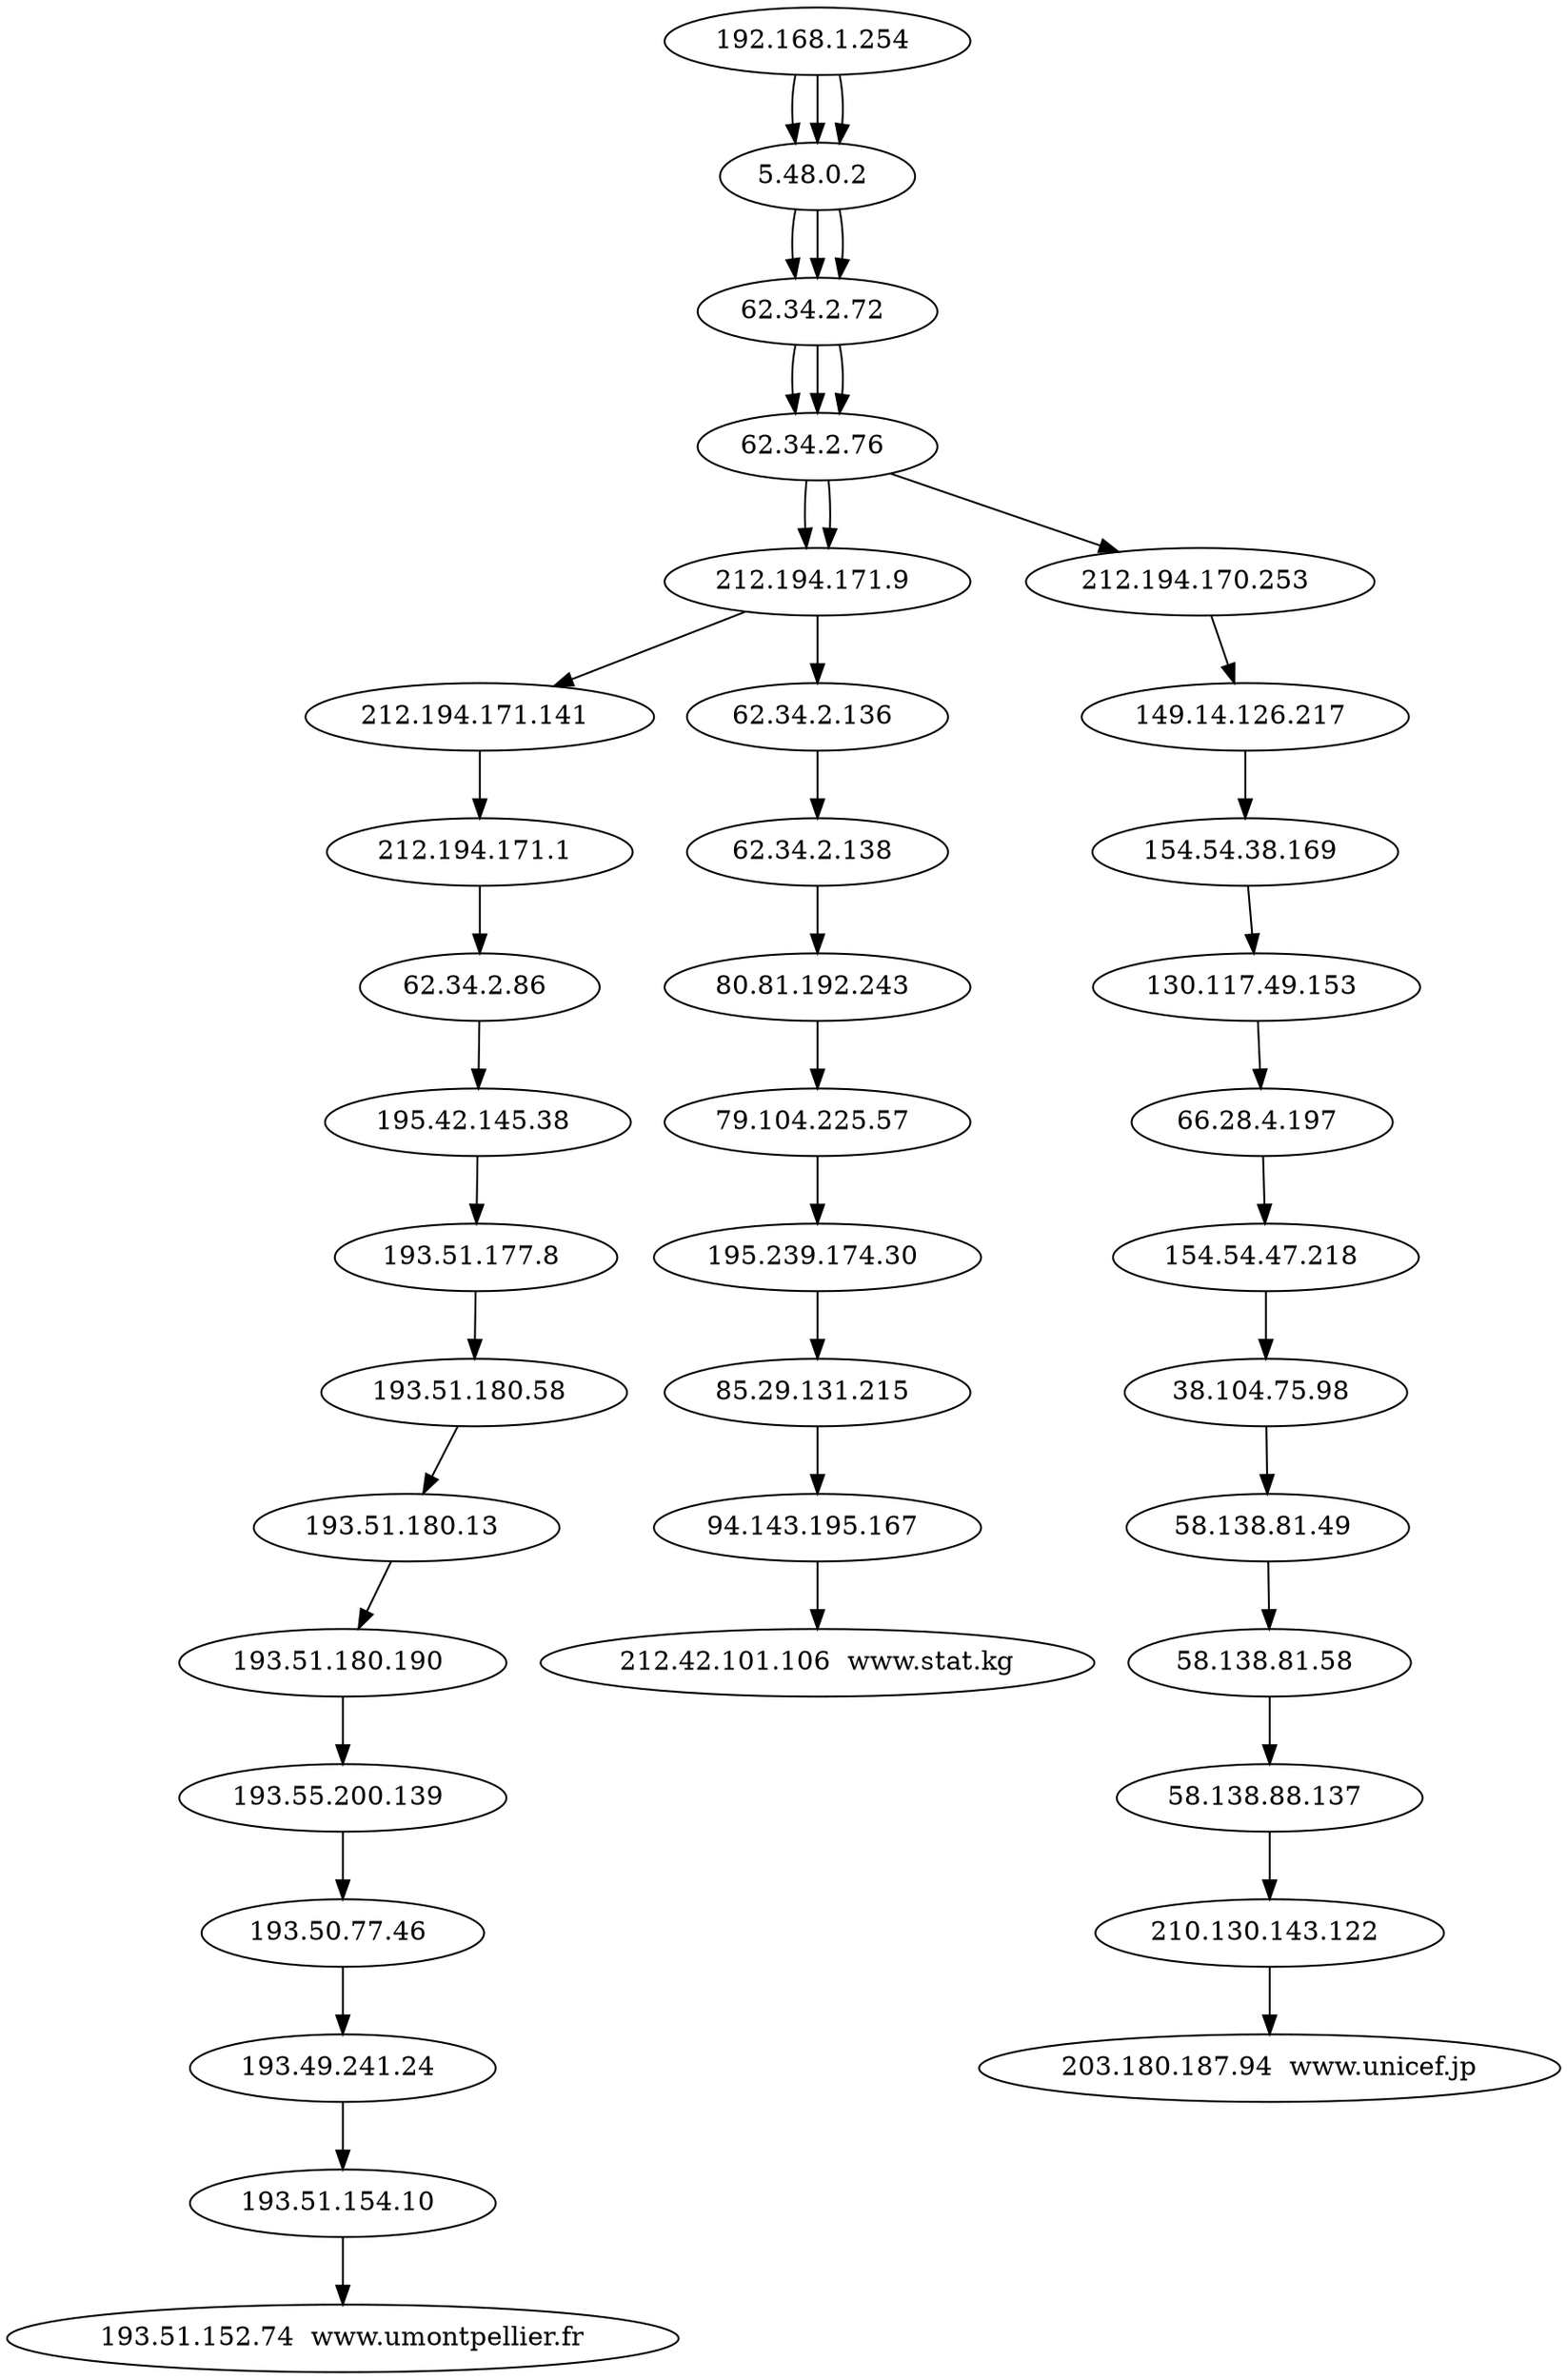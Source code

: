 digraph traceroute {
"192.168.1.254 " -> 
"5.48.0.2 " -> 
"62.34.2.72 " -> 
"62.34.2.76 " -> 
"212.194.171.9 " -> 
"212.194.171.141 " -> 
"212.194.171.1 " -> 
"62.34.2.86 " -> 
"195.42.145.38 " -> 
"193.51.177.8 " -> 
"193.51.180.58 " -> 
"193.51.180.13 " -> 
"193.51.180.190 " -> 
"193.55.200.139 " -> 
"193.50.77.46 " -> 
"193.49.241.24 " -> 
"193.51.154.10 " -> 
"193.51.152.74  www.umontpellier.fr" ;
"192.168.1.254 " -> 
"5.48.0.2 " -> 
"62.34.2.72 " -> 
"62.34.2.76 " -> 
"212.194.170.253 " -> 
"149.14.126.217 " -> 
"154.54.38.169 " -> 
"130.117.49.153 " -> 
"66.28.4.197 " -> 
"154.54.47.218 " -> 
"38.104.75.98 " -> 
"58.138.81.49 " -> 
"58.138.81.58 " -> 
"58.138.88.137 " -> 
"210.130.143.122 " -> 
"203.180.187.94  www.unicef.jp" ;
"192.168.1.254 " -> 
"5.48.0.2 " -> 
"62.34.2.72 " -> 
"62.34.2.76 " -> 
"212.194.171.9 " -> 
"62.34.2.136 " -> 
"62.34.2.138 " -> 
"80.81.192.243 " -> 
"79.104.225.57 " -> 
"195.239.174.30 " -> 
"85.29.131.215 " -> 
"94.143.195.167 " -> 
"212.42.101.106  www.stat.kg" ;
}
